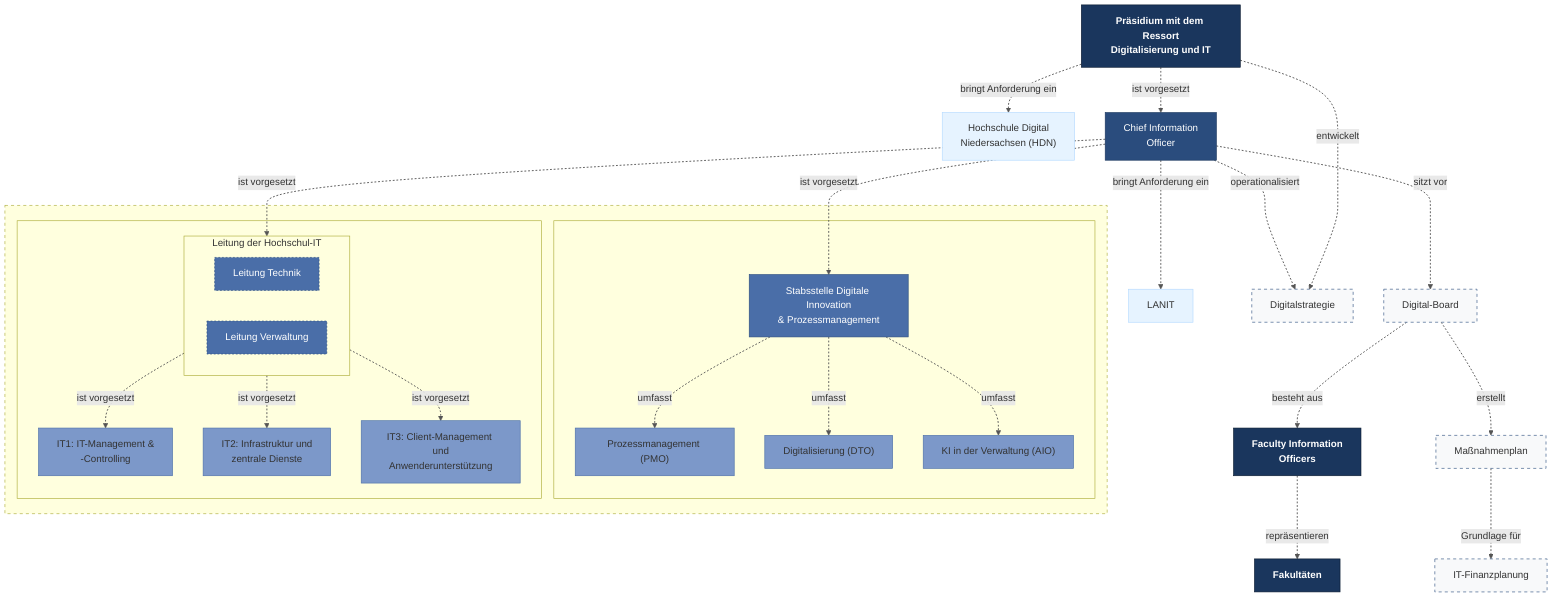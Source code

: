 %%{init: {
  "theme": "dark", 
  "themeVariables": {
    "fontFamily": "'FF Unit Pro', cursive, sans-serif", 
    "fontSize": "20px",
    "primaryColor": "#fafafa",
    "primaryBorderColor": "#333333",
    "background": "#fffdf8",
    "mainBkg": "#fffdf8",
    "lineColor": "#555555",
    "textColor": "#666666"
  }, 
  "flowchart": {
    "diagramPadding": 32, 
    "nodeSpacing": 50, 
    "rankSpacing": 70, 
    "curve": "basis"
  }
}}%%
%%{ init: { 'flowchart': { 'curve': 'basis', "defaultRenderer": "dagre" } } }%%
flowchart TB
    %% Stile für den Handgezeichnet-Look
    linkStyle default stroke:#555555,stroke-width:1.5px,stroke-dasharray: 3 3
    
    %% HDN an der Spitze
    HDN["Hochschule Digital<br/>Niedersachsen (HDN)"]:::ebene0
    
    %% LANIT auf gleicher Ebene
    LANIT["LANIT"]:::ebene0
    
    %% Präsidium direkt unter HDN
    PraesidiumIT["Präsidium mit dem Ressort<br/>Digitalisierung und IT"]:::ebene1

    %% SDIP (Stabsstelle) - zuerst definiert außerhalb
    
    %% CIO - nach SDIP definiert
    CIO["Chief Information<br/>Officer"]:::ebene2
    
    %% Missing definitions
    Digitalstrategie["Digitalstrategie"]:::ebene2_stab
    DigitalBoard["Digital-Board"]:::ebene2_stab
    
    %% Digitalstrategie wird vom Präsidium entwickelt
    PraesidiumIT --> |"entwickelt"| Digitalstrategie
    PraesidiumIT --> |"bringt Anforderung ein"| HDN

        %% Ebene 4 - Ausführende Ebene
        FIOs["Faculty Information<br/>Officers"]:::ebene1
        Massnahmenplan["Maßnahmenplan"]:::ebene2_stab
        Finanzplanung["IT-Finanzplanung"]:::ebene2_stab

        %% Verbindungen zu den spezifischen IT-Organisationseinheiten
        DigitalBoard --> |"besteht aus"| FIOs
        DigitalBoard --> |"erstellt"| Massnahmenplan
        FIOs --> |"repräsentieren"| Fakultaeten
        Massnahmenplan --> |"Grundlage für"| Finanzplanung

    Fakultaeten["Fakultäten"]:::ebene1

    %% Hierarchische Beziehungen
    %% CIO ist der SDIP vorgesetzt
    CIO --> |"ist vorgesetzt"| SDIP
    
    PraesidiumIT --> |"ist vorgesetzt"| CIO
    
    CIO --> |"operationalisiert"| Digitalstrategie
    CIO --> |"sitzt vor"| DigitalBoard
    CIO --> |"ist vorgesetzt"| Dezernatsleitung
    CIO --> |"bringt Anforderung ein"| LANIT  

    %% Übergeordneter Kasten um SDIP und HochschulIT
    subgraph IT_Organisation[" "]
        %% SDIP in eigenem Kasten mit Kindern
        subgraph SDIP_Bereich[" "]
            SDIP["Stabsstelle Digitale Innovation<br/>& Prozessmanagement"]:::ebene3
            PMO["Prozessmanagement (PMO)"]:::ebene4
            DTO["Digitalisierung (DTO)"]:::ebene4
            AIO["KI in der Verwaltung (AIO)"]:::ebene4
            
            %% SDIP Verbindungen innerhalb
            SDIP --> |"umfasst"| PMO
            SDIP --> |"umfasst"| DTO
            SDIP --> |"umfasst"| AIO
        end

        %% HochschulIT-Subgraph (nur für Dezernatsleitung und IT-Bereiche)
        subgraph HochschulIT[" "]
            direction LR
            
            subgraph Dezernatsleitung["Leitung der Hochschul-IT"]
                direction LR
                Tech["Leitung Technik"]:::ebene3
                Org["Leitung Verwaltung"]:::ebene3
            end

            IT1["IT1: IT-Management &<br/>-Controlling"]:::ebene4
            IT2["IT2: Infrastruktur und<br/>zentrale Dienste"]:::ebene4
            IT3["IT3: Client-Management und<br/>Anwenderunterstützung"]:::ebene4

            Dezernatsleitung --> |"ist vorgesetzt"|IT1
            Dezernatsleitung --> |"ist vorgesetzt"|IT2
            Dezernatsleitung --> |"ist vorgesetzt"|IT3
        end
    end

    
    %% Professionelle Farbdefinitionen für die hierarchischen Ebenen
    classDef ebene0 fill:#E6F3FF,stroke:#B3D9FF,stroke-width:1px,color:#333333
    classDef ebene1 fill:#1A365D,stroke:#0A1A2F,stroke-width:1px,color:#FFFFFF,font-weight:bold
    classDef ebene2 fill:#2A4C7D,stroke:#1A365D,stroke-width:1px,color:#FFFFFF
    classDef ebene2_alt fill:#8B5A3C,stroke:#5D3A26,stroke-width:1px,color:#FFFFFF
    classDef ebene2_stab fill:#F8F9FA,stroke:#2A4C7D,stroke-width:1px,stroke-dasharray:5 5,color:#333333
    classDef ebene3 fill:#4A6EA8,stroke:#2A4C7D,stroke-width:1px,color:#FFFFFF
    classDef ebene4 fill:#7C98C9,stroke:#4A6EA8,stroke-width:1px,color:#333333
    classDef ebene5 fill:#A8BCDF,stroke:#7C98C9,stroke-width:1px,color:#333333

    style Org stroke-dasharray:3 3
    style Tech stroke-dasharray:3 3
    style IT_Organisation stroke-dasharray:5 5